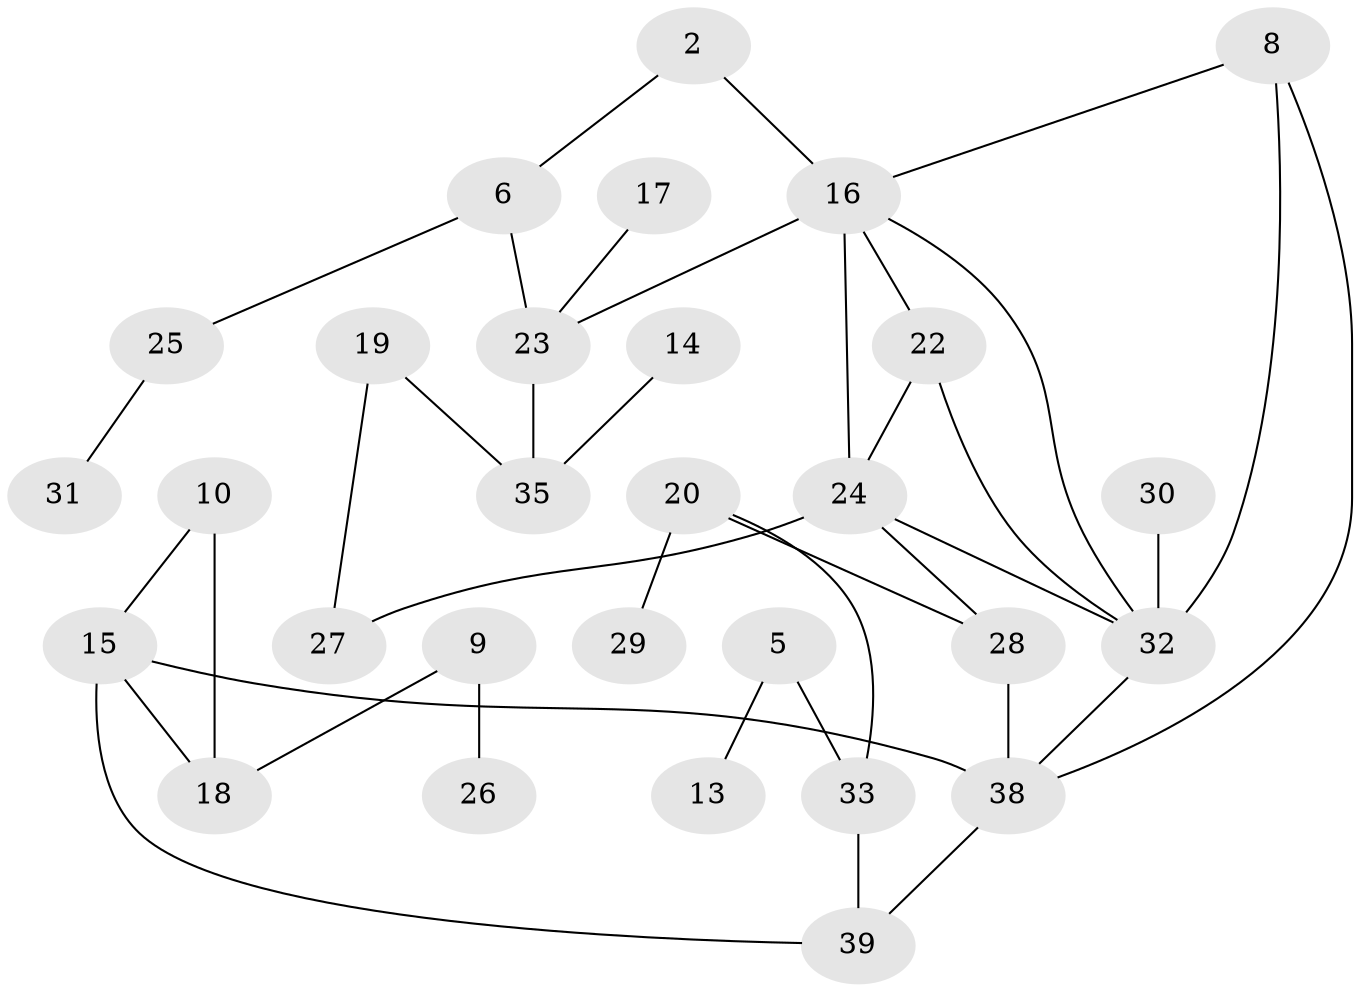 // original degree distribution, {1: 0.24675324675324675, 4: 0.12987012987012986, 0: 0.11688311688311688, 3: 0.14285714285714285, 2: 0.2987012987012987, 6: 0.012987012987012988, 5: 0.05194805194805195}
// Generated by graph-tools (version 1.1) at 2025/00/03/09/25 03:00:43]
// undirected, 29 vertices, 39 edges
graph export_dot {
graph [start="1"]
  node [color=gray90,style=filled];
  2;
  5;
  6;
  8;
  9;
  10;
  13;
  14;
  15;
  16;
  17;
  18;
  19;
  20;
  22;
  23;
  24;
  25;
  26;
  27;
  28;
  29;
  30;
  31;
  32;
  33;
  35;
  38;
  39;
  2 -- 6 [weight=1.0];
  2 -- 16 [weight=1.0];
  5 -- 13 [weight=1.0];
  5 -- 33 [weight=1.0];
  6 -- 23 [weight=1.0];
  6 -- 25 [weight=1.0];
  8 -- 16 [weight=1.0];
  8 -- 32 [weight=1.0];
  8 -- 38 [weight=1.0];
  9 -- 18 [weight=1.0];
  9 -- 26 [weight=1.0];
  10 -- 15 [weight=1.0];
  10 -- 18 [weight=1.0];
  14 -- 35 [weight=1.0];
  15 -- 18 [weight=1.0];
  15 -- 38 [weight=1.0];
  15 -- 39 [weight=1.0];
  16 -- 22 [weight=1.0];
  16 -- 23 [weight=1.0];
  16 -- 24 [weight=1.0];
  16 -- 32 [weight=1.0];
  17 -- 23 [weight=1.0];
  19 -- 27 [weight=1.0];
  19 -- 35 [weight=1.0];
  20 -- 28 [weight=1.0];
  20 -- 29 [weight=2.0];
  20 -- 33 [weight=1.0];
  22 -- 24 [weight=1.0];
  22 -- 32 [weight=1.0];
  23 -- 35 [weight=1.0];
  24 -- 27 [weight=1.0];
  24 -- 28 [weight=1.0];
  24 -- 32 [weight=2.0];
  25 -- 31 [weight=1.0];
  28 -- 38 [weight=2.0];
  30 -- 32 [weight=2.0];
  32 -- 38 [weight=1.0];
  33 -- 39 [weight=2.0];
  38 -- 39 [weight=1.0];
}
